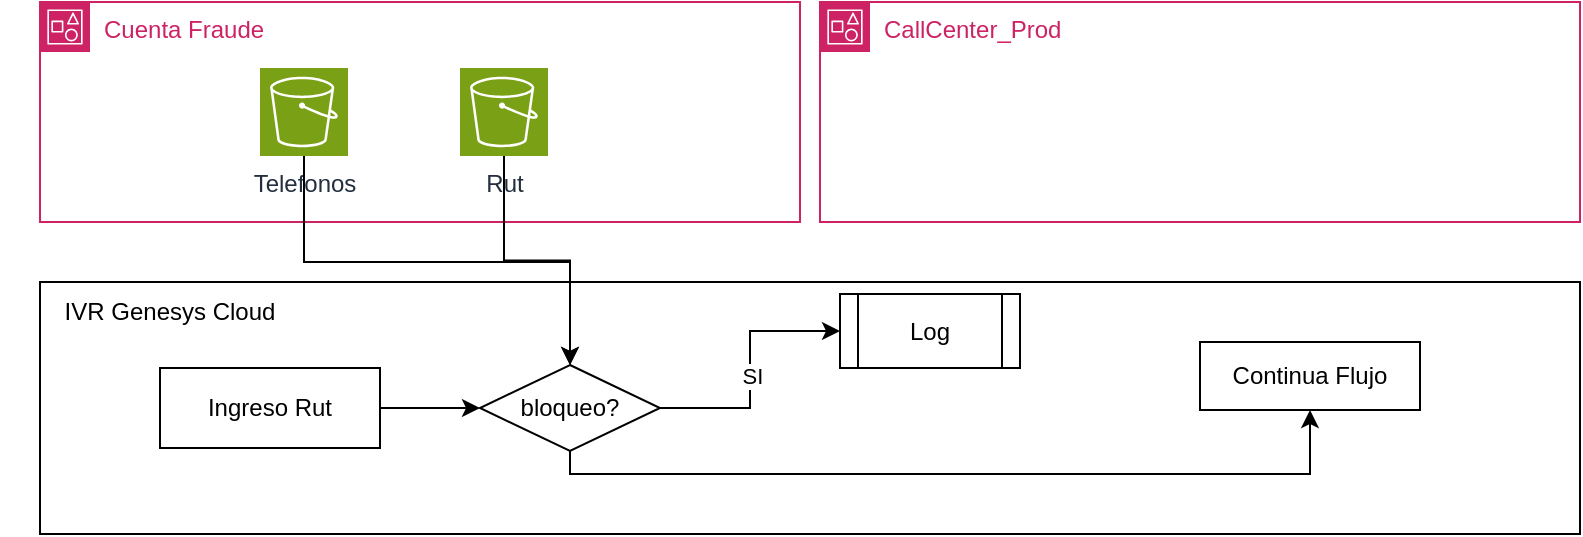 <mxfile version="22.1.11" type="github">
  <diagram name="Opción S3" id="2_QoWsmIpwzopcO--w2Y">
    <mxGraphModel dx="1079" dy="1104" grid="1" gridSize="10" guides="1" tooltips="1" connect="1" arrows="1" fold="1" page="1" pageScale="1" pageWidth="1169" pageHeight="827" math="0" shadow="0">
      <root>
        <mxCell id="0" />
        <mxCell id="1" parent="0" />
        <mxCell id="YYY3uUpcTJU4uNfkz4Mn-2" value="" style="rounded=0;whiteSpace=wrap;html=1;" vertex="1" parent="1">
          <mxGeometry x="150" y="310" width="770" height="126" as="geometry" />
        </mxCell>
        <mxCell id="YYY3uUpcTJU4uNfkz4Mn-8" style="edgeStyle=orthogonalEdgeStyle;rounded=0;orthogonalLoop=1;jettySize=auto;html=1;entryX=0;entryY=0.5;entryDx=0;entryDy=0;" edge="1" parent="1" source="YYY3uUpcTJU4uNfkz4Mn-3" target="YYY3uUpcTJU4uNfkz4Mn-7">
          <mxGeometry relative="1" as="geometry" />
        </mxCell>
        <mxCell id="YYY3uUpcTJU4uNfkz4Mn-9" value="SI" style="edgeLabel;html=1;align=center;verticalAlign=middle;resizable=0;points=[];" vertex="1" connectable="0" parent="YYY3uUpcTJU4uNfkz4Mn-8">
          <mxGeometry x="-0.05" y="-1" relative="1" as="geometry">
            <mxPoint as="offset" />
          </mxGeometry>
        </mxCell>
        <mxCell id="YYY3uUpcTJU4uNfkz4Mn-12" style="edgeStyle=orthogonalEdgeStyle;rounded=0;orthogonalLoop=1;jettySize=auto;html=1;" edge="1" parent="1" source="YYY3uUpcTJU4uNfkz4Mn-3" target="YYY3uUpcTJU4uNfkz4Mn-11">
          <mxGeometry relative="1" as="geometry">
            <Array as="points">
              <mxPoint x="415" y="406" />
              <mxPoint x="785" y="406" />
            </Array>
          </mxGeometry>
        </mxCell>
        <mxCell id="YYY3uUpcTJU4uNfkz4Mn-3" value="bloqueo?" style="rhombus;whiteSpace=wrap;html=1;" vertex="1" parent="1">
          <mxGeometry x="370" y="351.5" width="90" height="43" as="geometry" />
        </mxCell>
        <mxCell id="YYY3uUpcTJU4uNfkz4Mn-6" style="edgeStyle=orthogonalEdgeStyle;rounded=0;orthogonalLoop=1;jettySize=auto;html=1;" edge="1" parent="1" source="YYY3uUpcTJU4uNfkz4Mn-4" target="YYY3uUpcTJU4uNfkz4Mn-3">
          <mxGeometry relative="1" as="geometry" />
        </mxCell>
        <mxCell id="YYY3uUpcTJU4uNfkz4Mn-4" value="Ingreso Rut" style="rounded=0;whiteSpace=wrap;html=1;" vertex="1" parent="1">
          <mxGeometry x="210" y="353" width="110" height="40" as="geometry" />
        </mxCell>
        <mxCell id="YYY3uUpcTJU4uNfkz4Mn-5" value="IVR Genesys Cloud" style="text;html=1;strokeColor=none;fillColor=none;align=center;verticalAlign=middle;whiteSpace=wrap;rounded=0;" vertex="1" parent="1">
          <mxGeometry x="130" y="310" width="170" height="30" as="geometry" />
        </mxCell>
        <mxCell id="YYY3uUpcTJU4uNfkz4Mn-7" value="Log" style="shape=process;whiteSpace=wrap;html=1;backgroundOutline=1;" vertex="1" parent="1">
          <mxGeometry x="550" y="316" width="90" height="37" as="geometry" />
        </mxCell>
        <mxCell id="YYY3uUpcTJU4uNfkz4Mn-11" value="Continua Flujo" style="rounded=0;whiteSpace=wrap;html=1;" vertex="1" parent="1">
          <mxGeometry x="730" y="340" width="110" height="34" as="geometry" />
        </mxCell>
        <mxCell id="YYY3uUpcTJU4uNfkz4Mn-15" value="Cuenta Fraude" style="points=[[0,0],[0.25,0],[0.5,0],[0.75,0],[1,0],[1,0.25],[1,0.5],[1,0.75],[1,1],[0.75,1],[0.5,1],[0.25,1],[0,1],[0,0.75],[0,0.5],[0,0.25]];outlineConnect=0;gradientColor=none;html=1;whiteSpace=wrap;fontSize=12;fontStyle=0;container=1;pointerEvents=0;collapsible=0;recursiveResize=0;shape=mxgraph.aws4.group;grIcon=mxgraph.aws4.group_account;strokeColor=#CD2264;fillColor=none;verticalAlign=top;align=left;spacingLeft=30;fontColor=#CD2264;dashed=0;" vertex="1" parent="1">
          <mxGeometry x="150" y="170" width="380" height="110" as="geometry" />
        </mxCell>
        <mxCell id="YYY3uUpcTJU4uNfkz4Mn-17" value="Telefonos" style="sketch=0;points=[[0,0,0],[0.25,0,0],[0.5,0,0],[0.75,0,0],[1,0,0],[0,1,0],[0.25,1,0],[0.5,1,0],[0.75,1,0],[1,1,0],[0,0.25,0],[0,0.5,0],[0,0.75,0],[1,0.25,0],[1,0.5,0],[1,0.75,0]];outlineConnect=0;fontColor=#232F3E;fillColor=#7AA116;strokeColor=#ffffff;dashed=0;verticalLabelPosition=bottom;verticalAlign=top;align=center;html=1;fontSize=12;fontStyle=0;aspect=fixed;shape=mxgraph.aws4.resourceIcon;resIcon=mxgraph.aws4.s3;" vertex="1" parent="YYY3uUpcTJU4uNfkz4Mn-15">
          <mxGeometry x="110" y="33" width="44" height="44" as="geometry" />
        </mxCell>
        <mxCell id="YYY3uUpcTJU4uNfkz4Mn-18" value="Rut" style="sketch=0;points=[[0,0,0],[0.25,0,0],[0.5,0,0],[0.75,0,0],[1,0,0],[0,1,0],[0.25,1,0],[0.5,1,0],[0.75,1,0],[1,1,0],[0,0.25,0],[0,0.5,0],[0,0.75,0],[1,0.25,0],[1,0.5,0],[1,0.75,0]];outlineConnect=0;fontColor=#232F3E;fillColor=#7AA116;strokeColor=#ffffff;dashed=0;verticalLabelPosition=bottom;verticalAlign=top;align=center;html=1;fontSize=12;fontStyle=0;aspect=fixed;shape=mxgraph.aws4.resourceIcon;resIcon=mxgraph.aws4.s3;" vertex="1" parent="YYY3uUpcTJU4uNfkz4Mn-15">
          <mxGeometry x="210" y="33" width="44" height="44" as="geometry" />
        </mxCell>
        <mxCell id="YYY3uUpcTJU4uNfkz4Mn-16" value="CallCenter_Prod" style="points=[[0,0],[0.25,0],[0.5,0],[0.75,0],[1,0],[1,0.25],[1,0.5],[1,0.75],[1,1],[0.75,1],[0.5,1],[0.25,1],[0,1],[0,0.75],[0,0.5],[0,0.25]];outlineConnect=0;gradientColor=none;html=1;whiteSpace=wrap;fontSize=12;fontStyle=0;container=1;pointerEvents=0;collapsible=0;recursiveResize=0;shape=mxgraph.aws4.group;grIcon=mxgraph.aws4.group_account;strokeColor=#CD2264;fillColor=none;verticalAlign=top;align=left;spacingLeft=30;fontColor=#CD2264;dashed=0;" vertex="1" parent="1">
          <mxGeometry x="540" y="170" width="380" height="110" as="geometry" />
        </mxCell>
        <mxCell id="YYY3uUpcTJU4uNfkz4Mn-19" style="edgeStyle=orthogonalEdgeStyle;rounded=0;orthogonalLoop=1;jettySize=auto;html=1;" edge="1" parent="1" source="YYY3uUpcTJU4uNfkz4Mn-18" target="YYY3uUpcTJU4uNfkz4Mn-3">
          <mxGeometry relative="1" as="geometry" />
        </mxCell>
        <mxCell id="YYY3uUpcTJU4uNfkz4Mn-21" style="edgeStyle=orthogonalEdgeStyle;rounded=0;orthogonalLoop=1;jettySize=auto;html=1;" edge="1" parent="1" source="YYY3uUpcTJU4uNfkz4Mn-17" target="YYY3uUpcTJU4uNfkz4Mn-3">
          <mxGeometry relative="1" as="geometry">
            <Array as="points">
              <mxPoint x="282" y="300" />
              <mxPoint x="415" y="300" />
            </Array>
          </mxGeometry>
        </mxCell>
      </root>
    </mxGraphModel>
  </diagram>
</mxfile>
